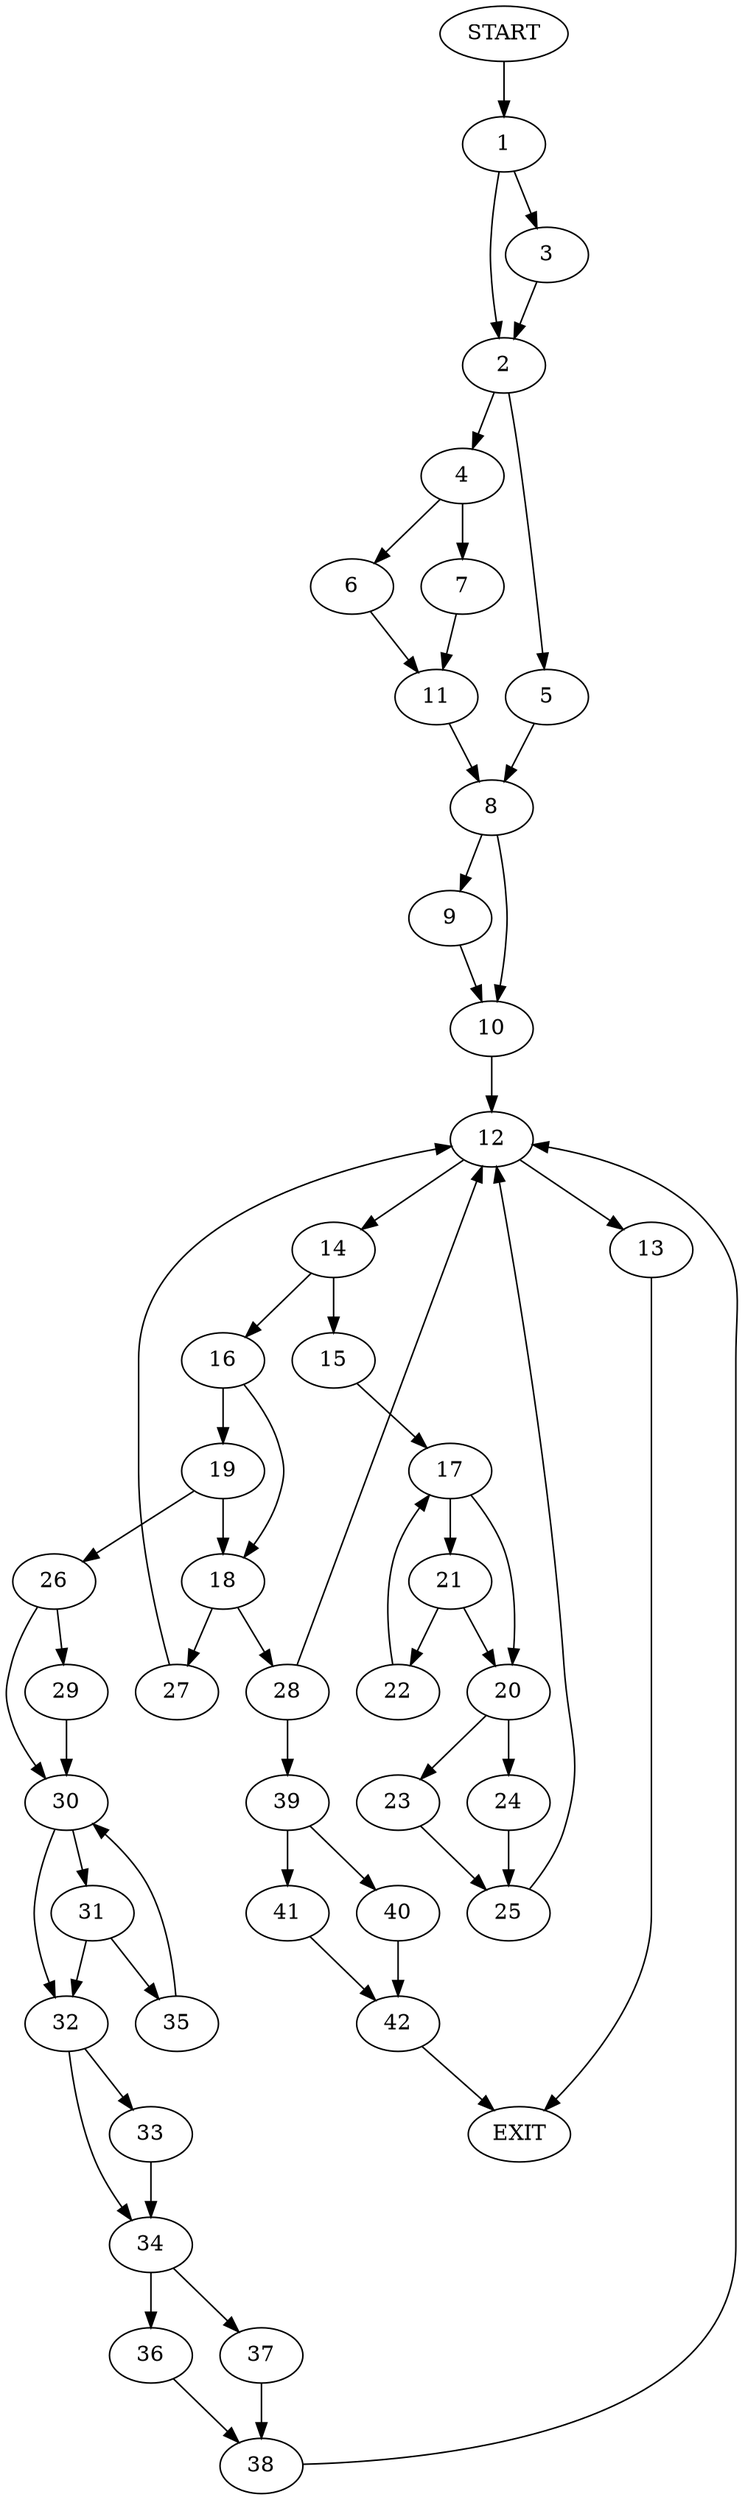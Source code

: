 digraph {
0 [label="START"]
43 [label="EXIT"]
0 -> 1
1 -> 2
1 -> 3
2 -> 4
2 -> 5
3 -> 2
4 -> 6
4 -> 7
5 -> 8
8 -> 9
8 -> 10
6 -> 11
7 -> 11
11 -> 8
10 -> 12
9 -> 10
12 -> 13
12 -> 14
14 -> 15
14 -> 16
13 -> 43
15 -> 17
16 -> 18
16 -> 19
17 -> 20
17 -> 21
21 -> 22
21 -> 20
20 -> 23
20 -> 24
22 -> 17
23 -> 25
24 -> 25
25 -> 12
19 -> 18
19 -> 26
18 -> 27
18 -> 28
26 -> 29
26 -> 30
29 -> 30
30 -> 31
30 -> 32
32 -> 33
32 -> 34
31 -> 35
31 -> 32
35 -> 30
33 -> 34
34 -> 36
34 -> 37
36 -> 38
37 -> 38
38 -> 12
28 -> 39
28 -> 12
27 -> 12
39 -> 40
39 -> 41
40 -> 42
41 -> 42
42 -> 43
}

